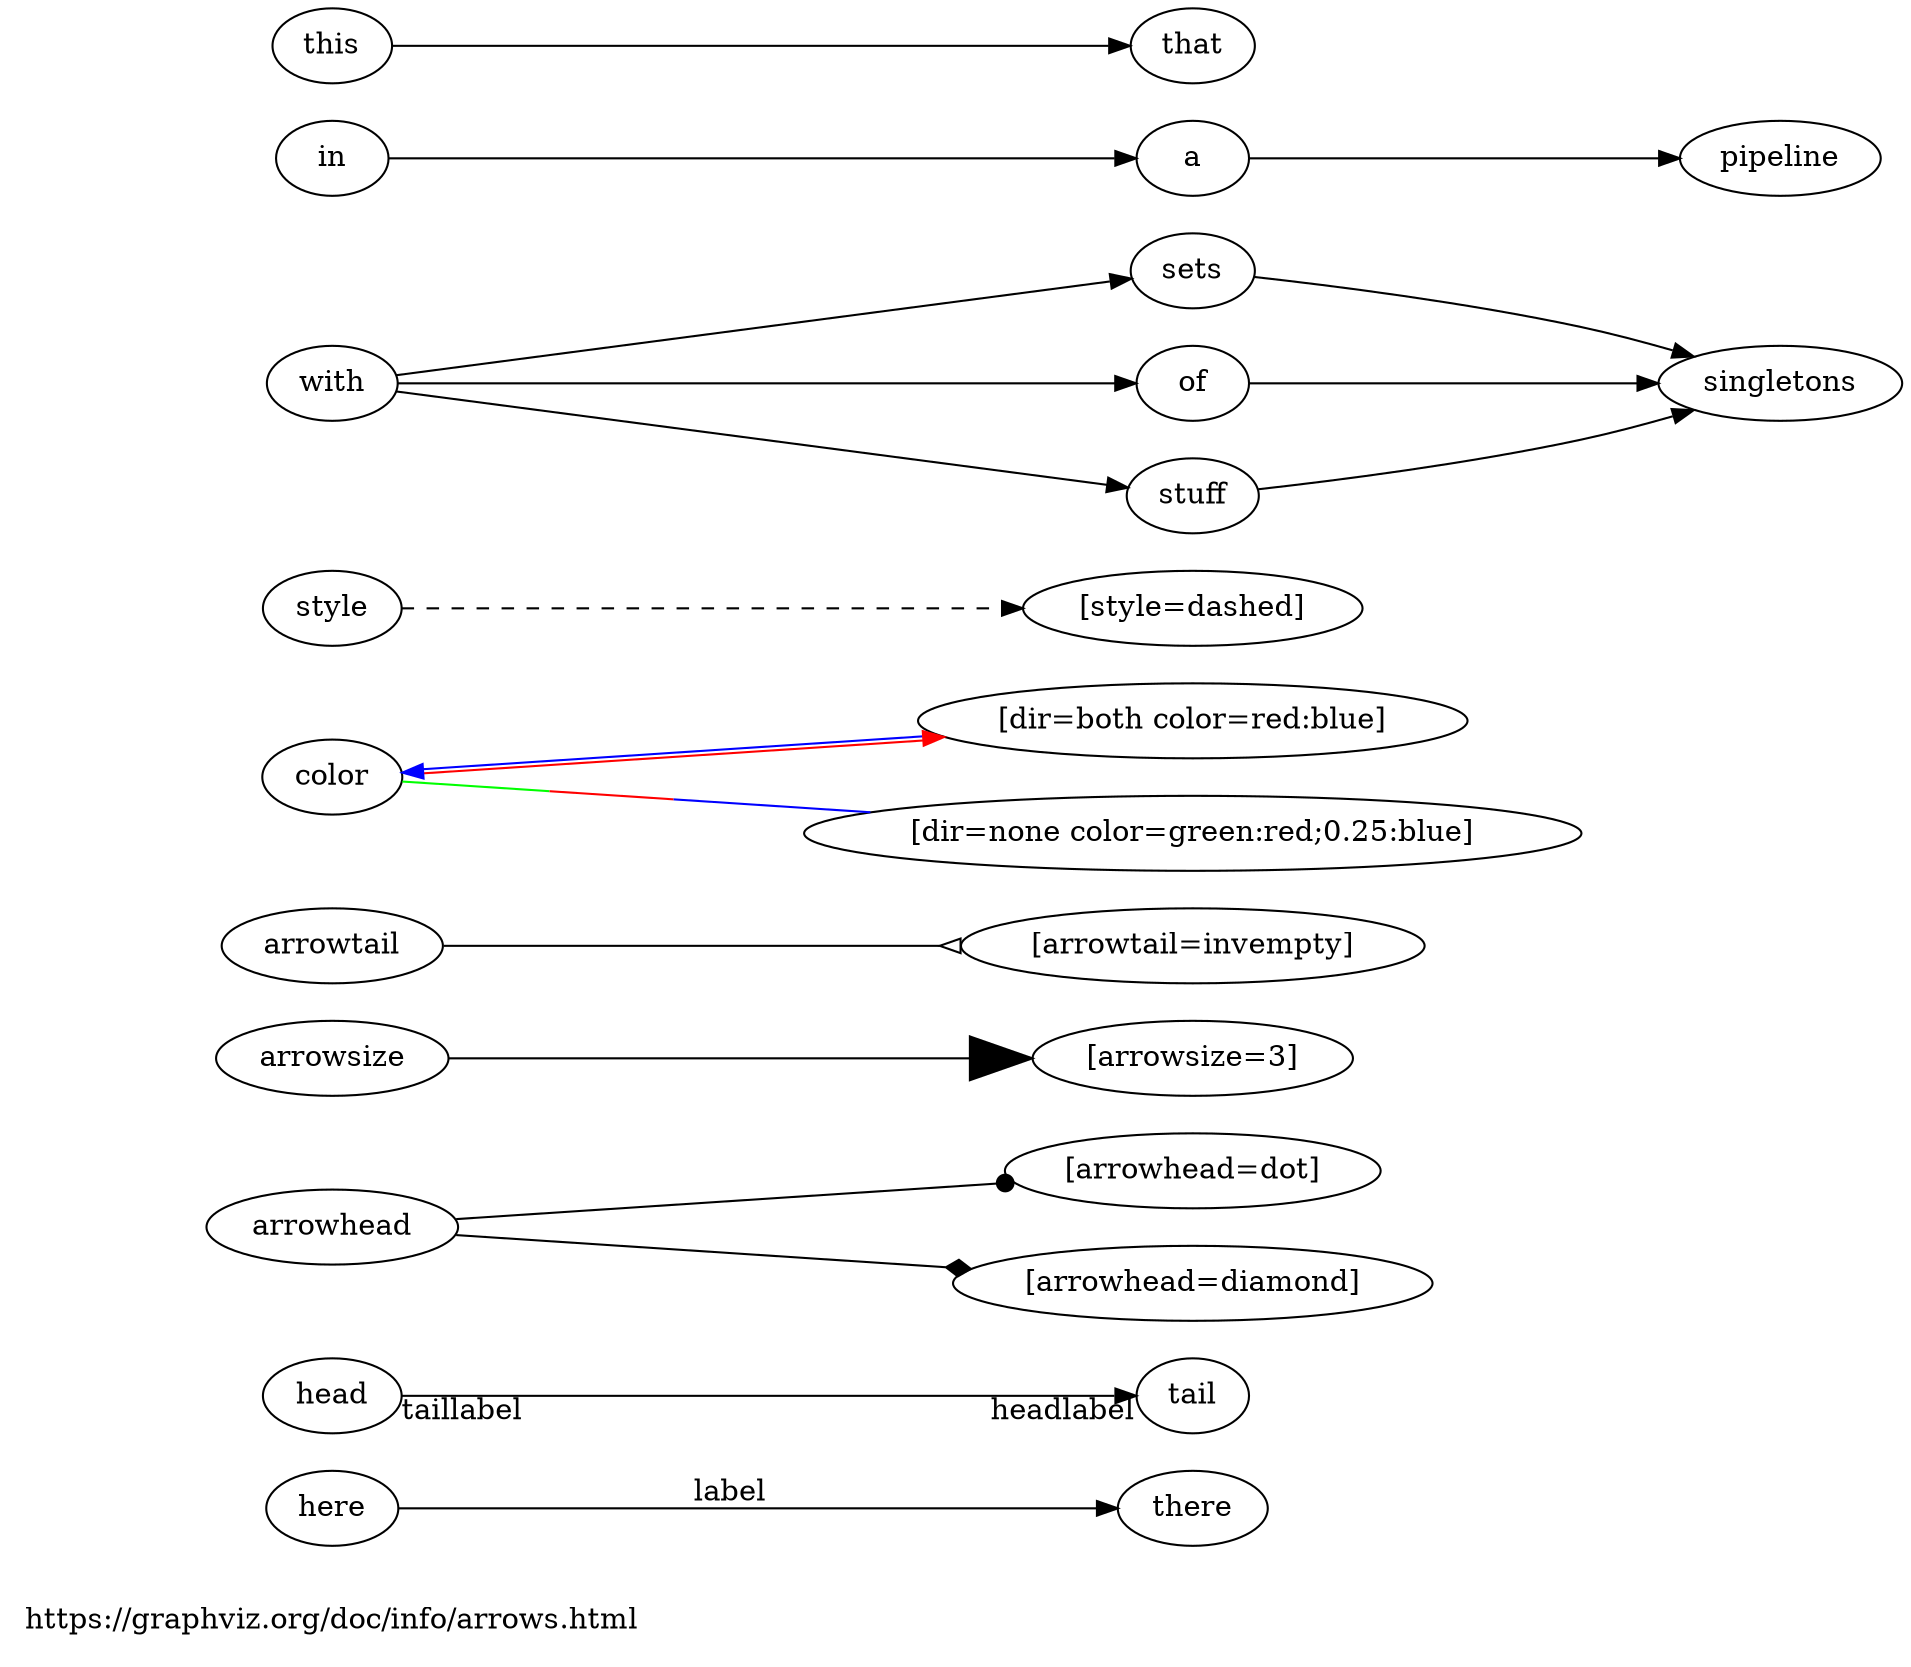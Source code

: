 digraph G {

rankdir=LR

title[label="https://graphviz.org/doc/info/arrows.html" URL="https://graphviz.org/doc/info/arrows.html" shape=none]

here -> there [label=label]
head -> tail [taillabel=taillabel headlabel=headlabel]

arrowhead -> "[arrowhead=dot]" [arrowhead=dot]
arrowhead -> "[arrowhead=diamond]" [arrowhead=diamond]
arrowsize -> "[arrowsize=3]" [arrowsize=3]
arrowtail-> "[arrowtail=invempty]" [arrowhead="invempty"]
color -> "[dir=both color=red:blue]" [dir=both color="red:blue"]
style -> "[style=dashed]" [style=dashed]
color -> "[dir=none color=green:red;0.25:blue]" [dir=none color="green:red;0.25:blue"]

with -> {sets, of, stuff} -> {singletons}
in -> a -> pipeline
this -> that

}
